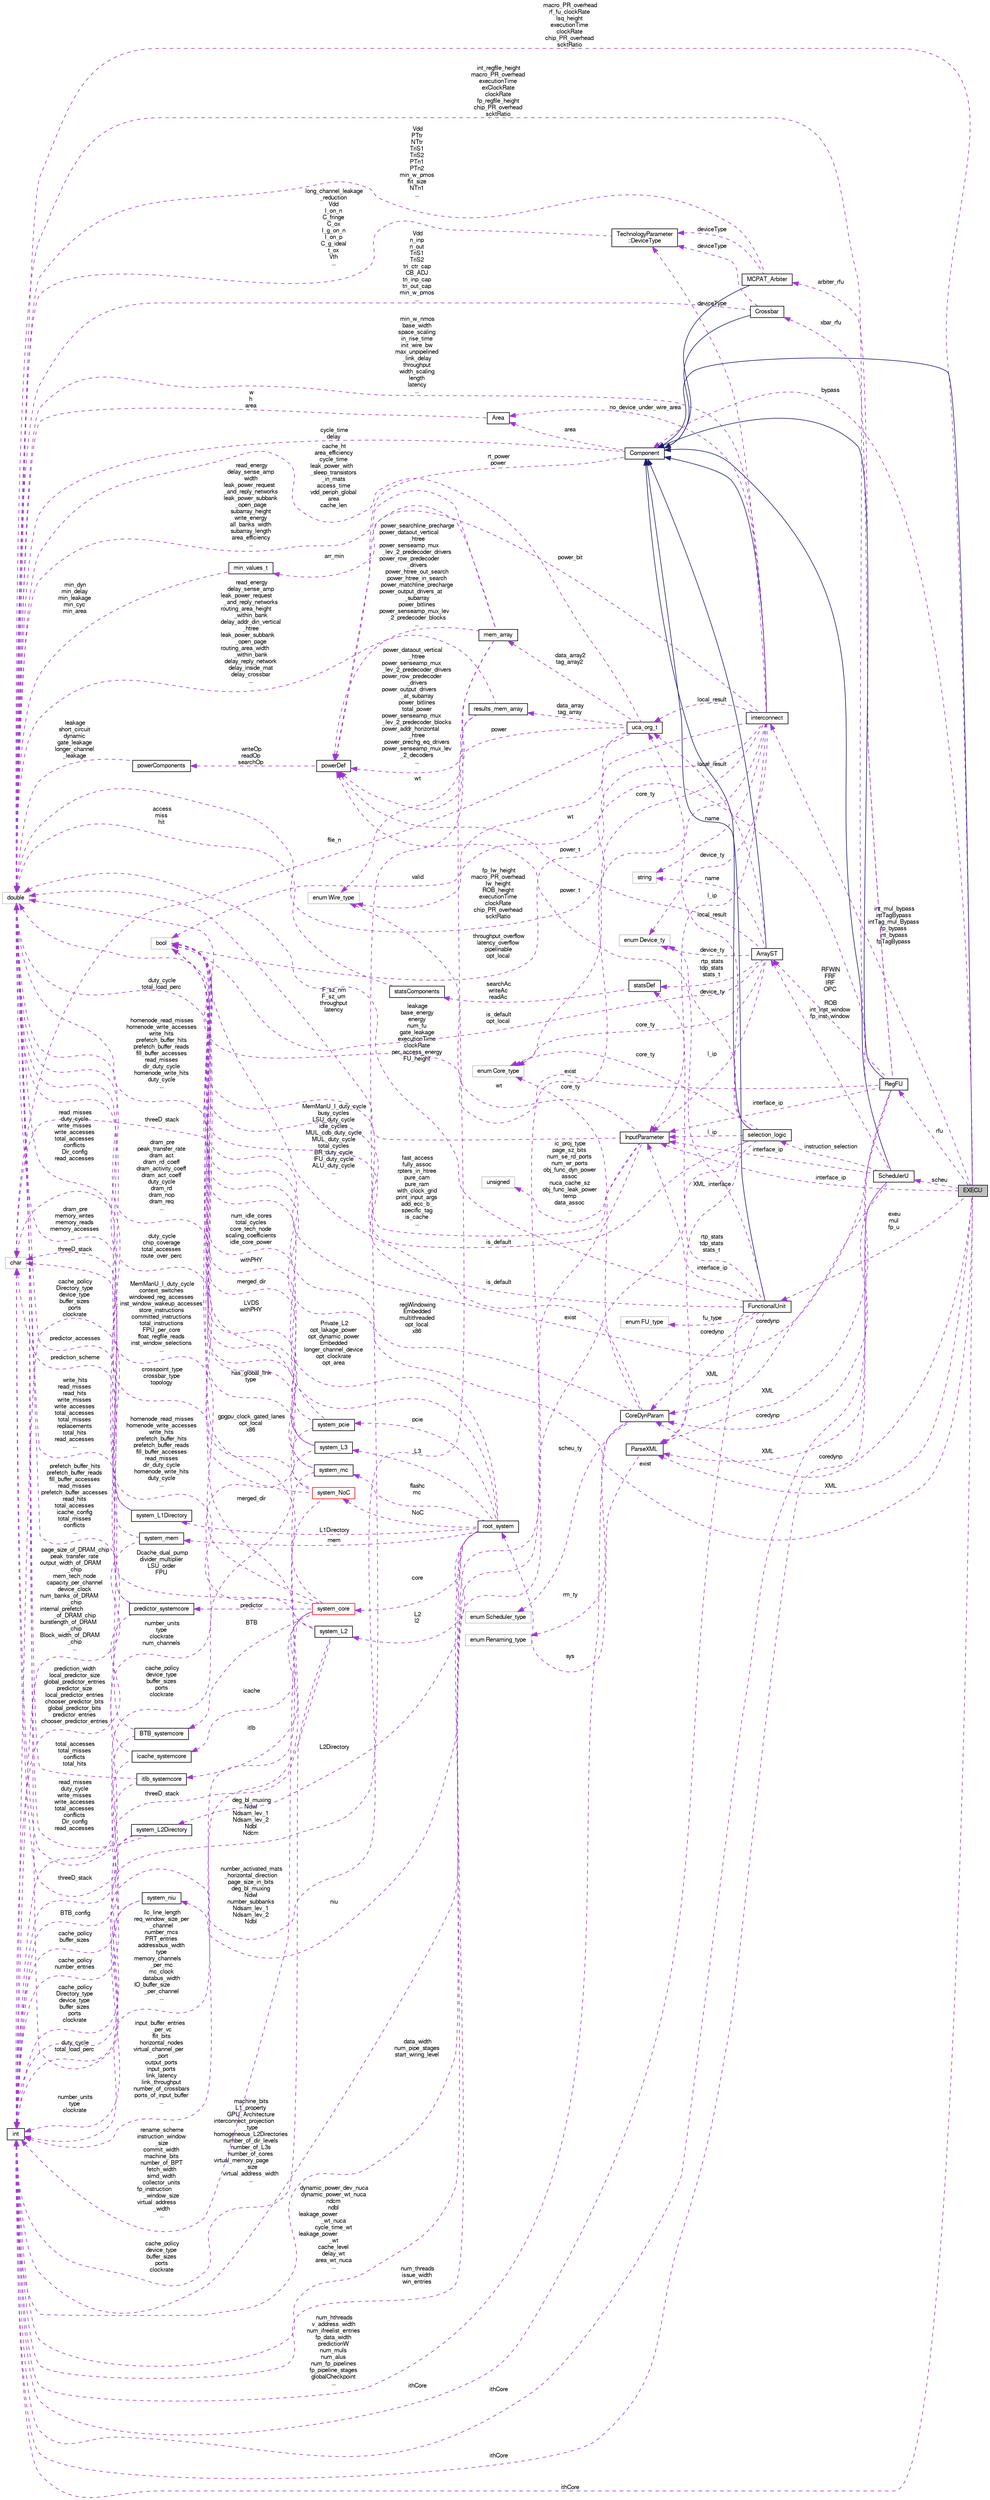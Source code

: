 digraph "EXECU"
{
  bgcolor="transparent";
  edge [fontname="FreeSans",fontsize="10",labelfontname="FreeSans",labelfontsize="10"];
  node [fontname="FreeSans",fontsize="10",shape=record];
  rankdir="LR";
  Node2 [label="EXECU",height=0.2,width=0.4,color="black", fillcolor="grey75", style="filled", fontcolor="black"];
  Node3 -> Node2 [dir="back",color="midnightblue",fontsize="10",style="solid",fontname="FreeSans"];
  Node3 [label="Component",height=0.2,width=0.4,color="black",URL="$classComponent.html"];
  Node4 -> Node3 [dir="back",color="darkorchid3",fontsize="10",style="dashed",label=" cycle_time\ndelay" ,fontname="FreeSans"];
  Node4 [label="double",height=0.2,width=0.4,color="grey75"];
  Node5 -> Node3 [dir="back",color="darkorchid3",fontsize="10",style="dashed",label=" rt_power\npower" ,fontname="FreeSans"];
  Node5 [label="powerDef",height=0.2,width=0.4,color="black",URL="$classpowerDef.html"];
  Node6 -> Node5 [dir="back",color="darkorchid3",fontsize="10",style="dashed",label=" writeOp\nreadOp\nsearchOp" ,fontname="FreeSans"];
  Node6 [label="powerComponents",height=0.2,width=0.4,color="black",URL="$classpowerComponents.html"];
  Node4 -> Node6 [dir="back",color="darkorchid3",fontsize="10",style="dashed",label=" leakage\nshort_circuit\ndynamic\ngate_leakage\nlonger_channel\l_leakage" ,fontname="FreeSans"];
  Node7 -> Node3 [dir="back",color="darkorchid3",fontsize="10",style="dashed",label=" area" ,fontname="FreeSans"];
  Node7 [label="Area",height=0.2,width=0.4,color="black",URL="$classArea.html"];
  Node4 -> Node7 [dir="back",color="darkorchid3",fontsize="10",style="dashed",label=" w\nh\narea" ,fontname="FreeSans"];
  Node8 -> Node2 [dir="back",color="darkorchid3",fontsize="10",style="dashed",label=" exeu\nmul\nfp_u" ,fontname="FreeSans"];
  Node8 [label="FunctionalUnit",height=0.2,width=0.4,color="black",URL="$classFunctionalUnit.html"];
  Node3 -> Node8 [dir="back",color="midnightblue",fontsize="10",style="solid",fontname="FreeSans"];
  Node4 -> Node8 [dir="back",color="darkorchid3",fontsize="10",style="dashed",label=" leakage\nbase_energy\nenergy\nnum_fu\ngate_leakage\nexecutionTime\nclockRate\nper_access_energy\nFU_height" ,fontname="FreeSans"];
  Node9 -> Node8 [dir="back",color="darkorchid3",fontsize="10",style="dashed",label=" coredynp" ,fontname="FreeSans"];
  Node9 [label="CoreDynParam",height=0.2,width=0.4,color="black",URL="$classCoreDynParam.html"];
  Node4 -> Node9 [dir="back",color="darkorchid3",fontsize="10",style="dashed",label=" MemManU_I_duty_cycle\nbusy_cycles\nLSU_duty_cycle\nidle_cycles\nMUL_cdb_duty_cycle\nMUL_duty_cycle\ntotal_cycles\nBR_duty_cycle\nIFU_duty_cycle\nALU_duty_cycle\n..." ,fontname="FreeSans"];
  Node10 -> Node9 [dir="back",color="darkorchid3",fontsize="10",style="dashed",label=" num_hthreads\nv_address_width\nnum_ifreelist_entries\nfp_data_width\npredictionW\nnum_muls\nnum_alus\nnum_fp_pipelines\nfp_pipeline_stages\nglobalCheckpoint\n..." ,fontname="FreeSans"];
  Node10 [label="int",height=0.2,width=0.4,color="black",URL="$classint.html"];
  Node11 -> Node9 [dir="back",color="darkorchid3",fontsize="10",style="dashed",label=" rm_ty" ,fontname="FreeSans"];
  Node11 [label="enum Renaming_type",height=0.2,width=0.4,color="grey75"];
  Node12 -> Node9 [dir="back",color="darkorchid3",fontsize="10",style="dashed",label=" regWindowing\nEmbedded\nmultithreaded\nopt_local\nx86" ,fontname="FreeSans"];
  Node12 [label="bool",height=0.2,width=0.4,color="grey75"];
  Node13 -> Node9 [dir="back",color="darkorchid3",fontsize="10",style="dashed",label=" scheu_ty" ,fontname="FreeSans"];
  Node13 [label="enum Scheduler_type",height=0.2,width=0.4,color="grey75"];
  Node14 -> Node9 [dir="back",color="darkorchid3",fontsize="10",style="dashed",label=" core_ty" ,fontname="FreeSans"];
  Node14 [label="enum Core_type",height=0.2,width=0.4,color="grey75"];
  Node5 -> Node8 [dir="back",color="darkorchid3",fontsize="10",style="dashed",label=" power_t" ,fontname="FreeSans"];
  Node15 -> Node8 [dir="back",color="darkorchid3",fontsize="10",style="dashed",label=" rtp_stats\ntdp_stats\nstats_t" ,fontname="FreeSans"];
  Node15 [label="statsDef",height=0.2,width=0.4,color="black",URL="$classstatsDef.html"];
  Node16 -> Node15 [dir="back",color="darkorchid3",fontsize="10",style="dashed",label=" searchAc\nwriteAc\nreadAc" ,fontname="FreeSans"];
  Node16 [label="statsComponents",height=0.2,width=0.4,color="black",URL="$classstatsComponents.html"];
  Node4 -> Node16 [dir="back",color="darkorchid3",fontsize="10",style="dashed",label=" access\nmiss\nhit" ,fontname="FreeSans"];
  Node17 -> Node8 [dir="back",color="darkorchid3",fontsize="10",style="dashed",label=" fu_type" ,fontname="FreeSans"];
  Node17 [label="enum FU_type",height=0.2,width=0.4,color="grey75"];
  Node10 -> Node8 [dir="back",color="darkorchid3",fontsize="10",style="dashed",label=" ithCore" ,fontname="FreeSans"];
  Node12 -> Node8 [dir="back",color="darkorchid3",fontsize="10",style="dashed",label=" is_default" ,fontname="FreeSans"];
  Node18 -> Node8 [dir="back",color="darkorchid3",fontsize="10",style="dashed",label=" interface_ip" ,fontname="FreeSans"];
  Node18 [label="InputParameter",height=0.2,width=0.4,color="black",URL="$classInputParameter.html"];
  Node4 -> Node18 [dir="back",color="darkorchid3",fontsize="10",style="dashed",label=" F_sz_nm\nF_sz_um\nthroughput\nlatency" ,fontname="FreeSans"];
  Node10 -> Node18 [dir="back",color="darkorchid3",fontsize="10",style="dashed",label=" dynamic_power_dev_nuca\ndynamic_power_wt_nuca\nndcm\nndbl\nleakage_power\l_wt_nuca\ncycle_time_wt\nleakage_power\l_wt\ncache_level\ndelay_wt\narea_wt_nuca\n..." ,fontname="FreeSans"];
  Node12 -> Node18 [dir="back",color="darkorchid3",fontsize="10",style="dashed",label=" fast_access\nfully_assoc\nrpters_in_htree\npure_cam\npure_ram\nwith_clock_grid\nprint_input_args\nadd_ecc_b_\nspecific_tag\nis_cache\n..." ,fontname="FreeSans"];
  Node19 -> Node18 [dir="back",color="darkorchid3",fontsize="10",style="dashed",label=" wt" ,fontname="FreeSans"];
  Node19 [label="enum Wire_type",height=0.2,width=0.4,color="grey75"];
  Node20 -> Node18 [dir="back",color="darkorchid3",fontsize="10",style="dashed",label=" ic_proj_type\npage_sz_bits\nnum_se_rd_ports\nnum_wr_ports\nobj_func_dyn_power\nassoc\nnuca_cache_sz\nobj_func_leak_power\ntemp\ndata_assoc\n..." ,fontname="FreeSans"];
  Node20 [label="unsigned",height=0.2,width=0.4,color="grey75"];
  Node21 -> Node8 [dir="back",color="darkorchid3",fontsize="10",style="dashed",label=" XML" ,fontname="FreeSans"];
  Node21 [label="ParseXML",height=0.2,width=0.4,color="black",URL="$classParseXML.html"];
  Node22 -> Node21 [dir="back",color="darkorchid3",fontsize="10",style="dashed",label=" sys" ,fontname="FreeSans"];
  Node22 [label="root_system",height=0.2,width=0.4,color="black",URL="$structroot__system.html"];
  Node23 -> Node22 [dir="back",color="darkorchid3",fontsize="10",style="dashed",label=" L2\nl2" ,fontname="FreeSans"];
  Node23 [label="system_L2",height=0.2,width=0.4,color="black",URL="$structsystem__L2.html"];
  Node4 -> Node23 [dir="back",color="darkorchid3",fontsize="10",style="dashed",label=" homenode_read_misses\nhomenode_write_accesses\nwrite_hits\nprefetch_buffer_hits\nprefetch_buffer_reads\nfill_buffer_accesses\nread_misses\ndir_duty_cycle\nhomenode_write_hits\nduty_cycle\n..." ,fontname="FreeSans"];
  Node24 -> Node23 [dir="back",color="darkorchid3",fontsize="10",style="dashed",label=" threeD_stack" ,fontname="FreeSans"];
  Node24 [label="char",height=0.2,width=0.4,color="grey75"];
  Node10 -> Node23 [dir="back",color="darkorchid3",fontsize="10",style="dashed",label=" cache_policy\ndevice_type\nbuffer_sizes\nports\nclockrate" ,fontname="FreeSans"];
  Node12 -> Node23 [dir="back",color="darkorchid3",fontsize="10",style="dashed",label=" merged_dir" ,fontname="FreeSans"];
  Node25 -> Node22 [dir="back",color="darkorchid3",fontsize="10",style="dashed",label=" L3" ,fontname="FreeSans"];
  Node25 [label="system_L3",height=0.2,width=0.4,color="black",URL="$structsystem__L3.html"];
  Node4 -> Node25 [dir="back",color="darkorchid3",fontsize="10",style="dashed",label=" homenode_read_misses\nhomenode_write_accesses\nwrite_hits\nprefetch_buffer_hits\nprefetch_buffer_reads\nfill_buffer_accesses\nread_misses\ndir_duty_cycle\nhomenode_write_hits\nduty_cycle\n..." ,fontname="FreeSans"];
  Node24 -> Node25 [dir="back",color="darkorchid3",fontsize="10",style="dashed",label=" threeD_stack" ,fontname="FreeSans"];
  Node10 -> Node25 [dir="back",color="darkorchid3",fontsize="10",style="dashed",label=" cache_policy\ndevice_type\nbuffer_sizes\nports\nclockrate" ,fontname="FreeSans"];
  Node12 -> Node25 [dir="back",color="darkorchid3",fontsize="10",style="dashed",label=" merged_dir" ,fontname="FreeSans"];
  Node4 -> Node22 [dir="back",color="darkorchid3",fontsize="10",style="dashed",label=" num_idle_cores\ntotal_cycles\ncore_tech_node\nscaling_coefficients\nidle_core_power" ,fontname="FreeSans"];
  Node26 -> Node22 [dir="back",color="darkorchid3",fontsize="10",style="dashed",label=" L2Directory" ,fontname="FreeSans"];
  Node26 [label="system_L2Directory",height=0.2,width=0.4,color="black",URL="$structsystem__L2Directory.html"];
  Node4 -> Node26 [dir="back",color="darkorchid3",fontsize="10",style="dashed",label=" read_misses\nduty_cycle\nwrite_misses\nwrite_accesses\ntotal_accesses\nconflicts\nDir_config\nread_accesses" ,fontname="FreeSans"];
  Node24 -> Node26 [dir="back",color="darkorchid3",fontsize="10",style="dashed",label=" threeD_stack" ,fontname="FreeSans"];
  Node10 -> Node26 [dir="back",color="darkorchid3",fontsize="10",style="dashed",label=" cache_policy\nDirectory_type\ndevice_type\nbuffer_sizes\nports\nclockrate" ,fontname="FreeSans"];
  Node27 -> Node22 [dir="back",color="darkorchid3",fontsize="10",style="dashed",label=" flashc\nmc" ,fontname="FreeSans"];
  Node27 [label="system_mc",height=0.2,width=0.4,color="black",URL="$structsystem__mc.html"];
  Node4 -> Node27 [dir="back",color="darkorchid3",fontsize="10",style="dashed",label=" dram_pre\npeak_transfer_rate\ndram_act\ndram_rd_coeff\ndram_activity_coeff\ndram_act_coeff\nduty_cycle\ndram_rd\ndram_nop\ndram_req\n..." ,fontname="FreeSans"];
  Node10 -> Node27 [dir="back",color="darkorchid3",fontsize="10",style="dashed",label=" llc_line_length\nreq_window_size_per\l_channel\nnumber_mcs\nPRT_entries\naddressbus_width\ntype\nmemory_channels\l_per_mc\nmc_clock\ndatabus_width\nIO_buffer_size\l_per_channel\n..." ,fontname="FreeSans"];
  Node12 -> Node27 [dir="back",color="darkorchid3",fontsize="10",style="dashed",label=" LVDS\nwithPHY" ,fontname="FreeSans"];
  Node28 -> Node22 [dir="back",color="darkorchid3",fontsize="10",style="dashed",label=" mem" ,fontname="FreeSans"];
  Node28 [label="system_mem",height=0.2,width=0.4,color="black",URL="$structsystem__mem.html"];
  Node4 -> Node28 [dir="back",color="darkorchid3",fontsize="10",style="dashed",label=" dram_pre\nmemory_writes\nmemory_reads\nmemory_accesses" ,fontname="FreeSans"];
  Node10 -> Node28 [dir="back",color="darkorchid3",fontsize="10",style="dashed",label=" page_size_of_DRAM_chip\npeak_transfer_rate\noutput_width_of_DRAM\l_chip\nmem_tech_node\ncapacity_per_channel\ndevice_clock\nnum_banks_of_DRAM\l_chip\ninternal_prefetch\l_of_DRAM_chip\nburstlength_of_DRAM\l_chip\nBlock_width_of_DRAM\l_chip\n..." ,fontname="FreeSans"];
  Node29 -> Node22 [dir="back",color="darkorchid3",fontsize="10",style="dashed",label=" L1Directory" ,fontname="FreeSans"];
  Node29 [label="system_L1Directory",height=0.2,width=0.4,color="black",URL="$structsystem__L1Directory.html"];
  Node4 -> Node29 [dir="back",color="darkorchid3",fontsize="10",style="dashed",label=" read_misses\nduty_cycle\nwrite_misses\nwrite_accesses\ntotal_accesses\nconflicts\nDir_config\nread_accesses" ,fontname="FreeSans"];
  Node24 -> Node29 [dir="back",color="darkorchid3",fontsize="10",style="dashed",label=" threeD_stack" ,fontname="FreeSans"];
  Node10 -> Node29 [dir="back",color="darkorchid3",fontsize="10",style="dashed",label=" cache_policy\nDirectory_type\ndevice_type\nbuffer_sizes\nports\nclockrate" ,fontname="FreeSans"];
  Node30 -> Node22 [dir="back",color="darkorchid3",fontsize="10",style="dashed",label=" niu" ,fontname="FreeSans"];
  Node30 [label="system_niu",height=0.2,width=0.4,color="black",URL="$structsystem__niu.html"];
  Node4 -> Node30 [dir="back",color="darkorchid3",fontsize="10",style="dashed",label=" duty_cycle\ntotal_load_perc" ,fontname="FreeSans"];
  Node10 -> Node30 [dir="back",color="darkorchid3",fontsize="10",style="dashed",label=" number_units\ntype\nclockrate" ,fontname="FreeSans"];
  Node31 -> Node22 [dir="back",color="darkorchid3",fontsize="10",style="dashed",label=" core" ,fontname="FreeSans"];
  Node31 [label="system_core",height=0.2,width=0.4,color="red",URL="$structsystem__core.html"];
  Node32 -> Node31 [dir="back",color="darkorchid3",fontsize="10",style="dashed",label=" predictor" ,fontname="FreeSans"];
  Node32 [label="predictor_systemcore",height=0.2,width=0.4,color="black",URL="$structpredictor__systemcore.html"];
  Node4 -> Node32 [dir="back",color="darkorchid3",fontsize="10",style="dashed",label=" predictor_accesses" ,fontname="FreeSans"];
  Node24 -> Node32 [dir="back",color="darkorchid3",fontsize="10",style="dashed",label=" prediction_scheme" ,fontname="FreeSans"];
  Node10 -> Node32 [dir="back",color="darkorchid3",fontsize="10",style="dashed",label=" prediction_width\nlocal_predictor_size\nglobal_predictor_entries\npredictor_size\nlocal_predictor_entries\nchooser_predictor_bits\nglobal_predictor_bits\npredictor_entries\nchooser_predictor_entries" ,fontname="FreeSans"];
  Node33 -> Node31 [dir="back",color="darkorchid3",fontsize="10",style="dashed",label=" BTB" ,fontname="FreeSans"];
  Node33 [label="BTB_systemcore",height=0.2,width=0.4,color="black",URL="$structBTB__systemcore.html"];
  Node4 -> Node33 [dir="back",color="darkorchid3",fontsize="10",style="dashed",label=" write_hits\nread_misses\nread_hits\nwrite_misses\nwrite_accesses\ntotal_accesses\ntotal_misses\nreplacements\ntotal_hits\nread_accesses\n..." ,fontname="FreeSans"];
  Node10 -> Node33 [dir="back",color="darkorchid3",fontsize="10",style="dashed",label=" BTB_config" ,fontname="FreeSans"];
  Node4 -> Node31 [dir="back",color="darkorchid3",fontsize="10",style="dashed",label=" MemManU_I_duty_cycle\ncontext_switches\nwindowed_reg_accesses\ninst_window_wakeup_accesses\nstore_instructions\ncommitted_instructions\ntotal_instructions\nFPU_per_core\nfloat_regfile_reads\ninst_window_selections\n..." ,fontname="FreeSans"];
  Node34 -> Node31 [dir="back",color="darkorchid3",fontsize="10",style="dashed",label=" itlb" ,fontname="FreeSans"];
  Node34 [label="itlb_systemcore",height=0.2,width=0.4,color="black",URL="$structitlb__systemcore.html"];
  Node4 -> Node34 [dir="back",color="darkorchid3",fontsize="10",style="dashed",label=" total_accesses\ntotal_misses\nconflicts\ntotal_hits" ,fontname="FreeSans"];
  Node10 -> Node34 [dir="back",color="darkorchid3",fontsize="10",style="dashed",label=" cache_policy\nnumber_entries" ,fontname="FreeSans"];
  Node35 -> Node31 [dir="back",color="darkorchid3",fontsize="10",style="dashed",label=" icache" ,fontname="FreeSans"];
  Node35 [label="icache_systemcore",height=0.2,width=0.4,color="black",URL="$structicache__systemcore.html"];
  Node4 -> Node35 [dir="back",color="darkorchid3",fontsize="10",style="dashed",label=" prefetch_buffer_hits\nprefetch_buffer_reads\nfill_buffer_accesses\nread_misses\nprefetch_buffer_accesses\nread_hits\ntotal_accesses\nicache_config\ntotal_misses\nconflicts\n..." ,fontname="FreeSans"];
  Node10 -> Node35 [dir="back",color="darkorchid3",fontsize="10",style="dashed",label=" cache_policy\nbuffer_sizes" ,fontname="FreeSans"];
  Node24 -> Node31 [dir="back",color="darkorchid3",fontsize="10",style="dashed",label=" Dcache_dual_pump\ndivider_multiplier\nLSU_order\nFPU" ,fontname="FreeSans"];
  Node10 -> Node31 [dir="back",color="darkorchid3",fontsize="10",style="dashed",label=" rename_scheme\ninstruction_window\l_size\ncommit_width\nmachine_bits\nnumber_of_BPT\nfetch_width\nsimd_width\ncollector_units\nfp_instruction\l_window_size\nvirtual_address\l_width\n..." ,fontname="FreeSans"];
  Node12 -> Node31 [dir="back",color="darkorchid3",fontsize="10",style="dashed",label=" gpgpu_clock_gated_lanes\nopt_local\nx86" ,fontname="FreeSans"];
  Node10 -> Node22 [dir="back",color="darkorchid3",fontsize="10",style="dashed",label=" machine_bits\nL1_property\nGPU_Architecture\ninterconnect_projection\l_type\nhomogeneous_L2Directories\nnumber_of_dir_levels\nnumber_of_L3s\nnumber_of_cores\nvirtual_memory_page\l_size\nvirtual_address_width\n..." ,fontname="FreeSans"];
  Node12 -> Node22 [dir="back",color="darkorchid3",fontsize="10",style="dashed",label=" Private_L2\nopt_lakage_power\nopt_dynamic_power\nEmbedded\nlonger_channel_device\nopt_clockrate\nopt_area" ,fontname="FreeSans"];
  Node38 -> Node22 [dir="back",color="darkorchid3",fontsize="10",style="dashed",label=" NoC" ,fontname="FreeSans"];
  Node38 [label="system_NoC",height=0.2,width=0.4,color="red",URL="$structsystem__NoC.html"];
  Node4 -> Node38 [dir="back",color="darkorchid3",fontsize="10",style="dashed",label=" duty_cycle\nchip_coverage\ntotal_accesses\nroute_over_perc" ,fontname="FreeSans"];
  Node24 -> Node38 [dir="back",color="darkorchid3",fontsize="10",style="dashed",label=" crosspoint_type\ncrossbar_type\ntopology" ,fontname="FreeSans"];
  Node10 -> Node38 [dir="back",color="darkorchid3",fontsize="10",style="dashed",label=" input_buffer_entries\l_per_vc\nflit_bits\nhorizontal_nodes\nvirtual_channel_per\l_port\noutput_ports\ninput_ports\nlink_latency\nlink_throughput\nnumber_of_crossbars\nports_of_input_buffer\n..." ,fontname="FreeSans"];
  Node12 -> Node38 [dir="back",color="darkorchid3",fontsize="10",style="dashed",label=" has_global_link\ntype" ,fontname="FreeSans"];
  Node40 -> Node22 [dir="back",color="darkorchid3",fontsize="10",style="dashed",label=" pcie" ,fontname="FreeSans"];
  Node40 [label="system_pcie",height=0.2,width=0.4,color="black",URL="$structsystem__pcie.html"];
  Node4 -> Node40 [dir="back",color="darkorchid3",fontsize="10",style="dashed",label=" duty_cycle\ntotal_load_perc" ,fontname="FreeSans"];
  Node10 -> Node40 [dir="back",color="darkorchid3",fontsize="10",style="dashed",label=" number_units\ntype\nclockrate\nnum_channels" ,fontname="FreeSans"];
  Node12 -> Node40 [dir="back",color="darkorchid3",fontsize="10",style="dashed",label=" withPHY" ,fontname="FreeSans"];
  Node4 -> Node2 [dir="back",color="darkorchid3",fontsize="10",style="dashed",label=" macro_PR_overhead\nrf_fu_clockRate\nlsq_height\nexecutionTime\nclockRate\nchip_PR_overhead\nscktRatio" ,fontname="FreeSans"];
  Node41 -> Node2 [dir="back",color="darkorchid3",fontsize="10",style="dashed",label=" scheu" ,fontname="FreeSans"];
  Node41 [label="SchedulerU",height=0.2,width=0.4,color="black",URL="$classSchedulerU.html"];
  Node3 -> Node41 [dir="back",color="midnightblue",fontsize="10",style="solid",fontname="FreeSans"];
  Node4 -> Node41 [dir="back",color="darkorchid3",fontsize="10",style="dashed",label=" fp_Iw_height\nmacro_PR_overhead\nIw_height\nROB_height\nexecutionTime\nclockRate\nchip_PR_overhead\nscktRatio" ,fontname="FreeSans"];
  Node42 -> Node41 [dir="back",color="darkorchid3",fontsize="10",style="dashed",label=" ROB\nint_inst_window\nfp_inst_window" ,fontname="FreeSans"];
  Node42 [label="ArrayST",height=0.2,width=0.4,color="black",URL="$classArrayST.html"];
  Node3 -> Node42 [dir="back",color="midnightblue",fontsize="10",style="solid",fontname="FreeSans"];
  Node43 -> Node42 [dir="back",color="darkorchid3",fontsize="10",style="dashed",label=" device_ty" ,fontname="FreeSans"];
  Node43 [label="enum Device_ty",height=0.2,width=0.4,color="grey75"];
  Node5 -> Node42 [dir="back",color="darkorchid3",fontsize="10",style="dashed",label=" power_t" ,fontname="FreeSans"];
  Node44 -> Node42 [dir="back",color="darkorchid3",fontsize="10",style="dashed",label=" local_result" ,fontname="FreeSans"];
  Node44 [label="uca_org_t",height=0.2,width=0.4,color="black",URL="$classuca__org__t.html"];
  Node4 -> Node44 [dir="back",color="darkorchid3",fontsize="10",style="dashed",label=" cache_ht\narea_efficiency\ncycle_time\nleak_power_with\l_sleep_transistors\l_in_mats\naccess_time\nvdd_periph_global\narea\ncache_len" ,fontname="FreeSans"];
  Node24 -> Node44 [dir="back",color="darkorchid3",fontsize="10",style="dashed",label=" file_n" ,fontname="FreeSans"];
  Node5 -> Node44 [dir="back",color="darkorchid3",fontsize="10",style="dashed",label=" power" ,fontname="FreeSans"];
  Node45 -> Node44 [dir="back",color="darkorchid3",fontsize="10",style="dashed",label=" data_array2\ntag_array2" ,fontname="FreeSans"];
  Node45 [label="mem_array",height=0.2,width=0.4,color="black",URL="$classmem__array.html"];
  Node4 -> Node45 [dir="back",color="darkorchid3",fontsize="10",style="dashed",label=" read_energy\ndelay_sense_amp\nwidth\nleak_power_request\l_and_reply_networks\nleak_power_subbank\l_open_page\nsubarray_height\nwrite_energy\nall_banks_width\nsubarray_length\narea_efficiency\n..." ,fontname="FreeSans"];
  Node46 -> Node45 [dir="back",color="darkorchid3",fontsize="10",style="dashed",label=" arr_min" ,fontname="FreeSans"];
  Node46 [label="min_values_t",height=0.2,width=0.4,color="black",URL="$classmin__values__t.html"];
  Node4 -> Node46 [dir="back",color="darkorchid3",fontsize="10",style="dashed",label=" min_dyn\nmin_delay\nmin_leakage\nmin_cyc\nmin_area" ,fontname="FreeSans"];
  Node5 -> Node45 [dir="back",color="darkorchid3",fontsize="10",style="dashed",label=" power_searchline_precharge\npower_dataout_vertical\l_htree\npower_senseamp_mux\l_lev_2_predecoder_drivers\npower_row_predecoder\l_drivers\npower_htree_out_search\npower_htree_in_search\npower_matchline_precharge\npower_output_drivers_at\l_subarray\npower_bitlines\npower_senseamp_mux_lev\l_2_predecoder_blocks\n..." ,fontname="FreeSans"];
  Node10 -> Node45 [dir="back",color="darkorchid3",fontsize="10",style="dashed",label=" deg_bl_muxing\nNdwl\nNdsam_lev_1\nNdsam_lev_2\nNdbl\nNdcm" ,fontname="FreeSans"];
  Node19 -> Node45 [dir="back",color="darkorchid3",fontsize="10",style="dashed",label=" wt" ,fontname="FreeSans"];
  Node47 -> Node44 [dir="back",color="darkorchid3",fontsize="10",style="dashed",label=" data_array\ntag_array" ,fontname="FreeSans"];
  Node47 [label="results_mem_array",height=0.2,width=0.4,color="black",URL="$structresults__mem__array.html"];
  Node4 -> Node47 [dir="back",color="darkorchid3",fontsize="10",style="dashed",label=" read_energy\ndelay_sense_amp\nleak_power_request\l_and_reply_networks\nrouting_area_height\l_within_bank\ndelay_addr_din_vertical\l_htree\nleak_power_subbank\l_open_page\nrouting_area_width\l_within_bank\ndelay_reply_network\ndelay_inside_mat\ndelay_crossbar\n..." ,fontname="FreeSans"];
  Node5 -> Node47 [dir="back",color="darkorchid3",fontsize="10",style="dashed",label=" power_dataout_vertical\l_htree\npower_senseamp_mux\l_lev_2_predecoder_drivers\npower_row_predecoder\l_drivers\npower_output_drivers\l_at_subarray\npower_bitlines\ntotal_power\npower_senseamp_mux\l_lev_2_predecoder_blocks\npower_addr_horizontal\l_htree\npower_prechg_eq_drivers\npower_senseamp_mux_lev\l_2_decoders\n..." ,fontname="FreeSans"];
  Node10 -> Node47 [dir="back",color="darkorchid3",fontsize="10",style="dashed",label=" number_activated_mats\l_horizontal_direction\npage_size_in_bits\ndeg_bl_muxing\nNdwl\nnumber_subbanks\nNdsam_lev_1\nNdsam_lev_2\nNdbl" ,fontname="FreeSans"];
  Node12 -> Node44 [dir="back",color="darkorchid3",fontsize="10",style="dashed",label=" valid" ,fontname="FreeSans"];
  Node15 -> Node42 [dir="back",color="darkorchid3",fontsize="10",style="dashed",label=" rtp_stats\ntdp_stats\nstats_t" ,fontname="FreeSans"];
  Node12 -> Node42 [dir="back",color="darkorchid3",fontsize="10",style="dashed",label=" is_default\nopt_local" ,fontname="FreeSans"];
  Node48 -> Node42 [dir="back",color="darkorchid3",fontsize="10",style="dashed",label=" name" ,fontname="FreeSans"];
  Node48 [label="string",height=0.2,width=0.4,color="grey75"];
  Node18 -> Node42 [dir="back",color="darkorchid3",fontsize="10",style="dashed",label=" l_ip" ,fontname="FreeSans"];
  Node14 -> Node42 [dir="back",color="darkorchid3",fontsize="10",style="dashed",label=" core_ty" ,fontname="FreeSans"];
  Node9 -> Node41 [dir="back",color="darkorchid3",fontsize="10",style="dashed",label=" coredynp" ,fontname="FreeSans"];
  Node10 -> Node41 [dir="back",color="darkorchid3",fontsize="10",style="dashed",label=" ithCore" ,fontname="FreeSans"];
  Node12 -> Node41 [dir="back",color="darkorchid3",fontsize="10",style="dashed",label=" exist" ,fontname="FreeSans"];
  Node18 -> Node41 [dir="back",color="darkorchid3",fontsize="10",style="dashed",label=" interface_ip" ,fontname="FreeSans"];
  Node49 -> Node41 [dir="back",color="darkorchid3",fontsize="10",style="dashed",label=" instruction_selection" ,fontname="FreeSans"];
  Node49 [label="selection_logic",height=0.2,width=0.4,color="black",URL="$classselection__logic.html"];
  Node3 -> Node49 [dir="back",color="midnightblue",fontsize="10",style="solid",fontname="FreeSans"];
  Node43 -> Node49 [dir="back",color="darkorchid3",fontsize="10",style="dashed",label=" device_ty" ,fontname="FreeSans"];
  Node44 -> Node49 [dir="back",color="darkorchid3",fontsize="10",style="dashed",label=" local_result" ,fontname="FreeSans"];
  Node10 -> Node49 [dir="back",color="darkorchid3",fontsize="10",style="dashed",label=" num_threads\nissue_width\nwin_entries" ,fontname="FreeSans"];
  Node12 -> Node49 [dir="back",color="darkorchid3",fontsize="10",style="dashed",label=" is_default" ,fontname="FreeSans"];
  Node18 -> Node49 [dir="back",color="darkorchid3",fontsize="10",style="dashed",label=" l_ip" ,fontname="FreeSans"];
  Node21 -> Node49 [dir="back",color="darkorchid3",fontsize="10",style="dashed",label=" XML_interface" ,fontname="FreeSans"];
  Node14 -> Node49 [dir="back",color="darkorchid3",fontsize="10",style="dashed",label=" core_ty" ,fontname="FreeSans"];
  Node21 -> Node41 [dir="back",color="darkorchid3",fontsize="10",style="dashed",label=" XML" ,fontname="FreeSans"];
  Node9 -> Node2 [dir="back",color="darkorchid3",fontsize="10",style="dashed",label=" coredynp" ,fontname="FreeSans"];
  Node3 -> Node2 [dir="back",color="darkorchid3",fontsize="10",style="dashed",label=" bypass" ,fontname="FreeSans"];
  Node50 -> Node2 [dir="back",color="darkorchid3",fontsize="10",style="dashed",label=" int_mul_bypass\nintTagBypass\nintTag_mul_Bypass\nfp_bypass\nint_bypass\nfpTagBypass" ,fontname="FreeSans"];
  Node50 [label="interconnect",height=0.2,width=0.4,color="black",URL="$classinterconnect.html"];
  Node3 -> Node50 [dir="back",color="midnightblue",fontsize="10",style="solid",fontname="FreeSans"];
  Node4 -> Node50 [dir="back",color="darkorchid3",fontsize="10",style="dashed",label=" min_w_nmos\nbase_width\nspace_scaling\nin_rise_time\ninit_wire_bw\nmax_unpipelined\l_link_delay\nthroughput\nwidth_scaling\nlength\nlatency\n..." ,fontname="FreeSans"];
  Node48 -> Node50 [dir="back",color="darkorchid3",fontsize="10",style="dashed",label=" name" ,fontname="FreeSans"];
  Node43 -> Node50 [dir="back",color="darkorchid3",fontsize="10",style="dashed",label=" device_ty" ,fontname="FreeSans"];
  Node5 -> Node50 [dir="back",color="darkorchid3",fontsize="10",style="dashed",label=" power_bit" ,fontname="FreeSans"];
  Node44 -> Node50 [dir="back",color="darkorchid3",fontsize="10",style="dashed",label=" local_result" ,fontname="FreeSans"];
  Node10 -> Node50 [dir="back",color="darkorchid3",fontsize="10",style="dashed",label=" data_width\nnum_pipe_stages\nstart_wiring_level" ,fontname="FreeSans"];
  Node12 -> Node50 [dir="back",color="darkorchid3",fontsize="10",style="dashed",label=" throughput_overflow\nlatency_overflow\npipelinable\nopt_local" ,fontname="FreeSans"];
  Node7 -> Node50 [dir="back",color="darkorchid3",fontsize="10",style="dashed",label=" no_device_under_wire_area" ,fontname="FreeSans"];
  Node19 -> Node50 [dir="back",color="darkorchid3",fontsize="10",style="dashed",label=" wt" ,fontname="FreeSans"];
  Node18 -> Node50 [dir="back",color="darkorchid3",fontsize="10",style="dashed",label=" l_ip" ,fontname="FreeSans"];
  Node51 -> Node50 [dir="back",color="darkorchid3",fontsize="10",style="dashed",label=" deviceType" ,fontname="FreeSans"];
  Node51 [label="TechnologyParameter\l::DeviceType",height=0.2,width=0.4,color="black",URL="$classTechnologyParameter_1_1DeviceType.html"];
  Node4 -> Node51 [dir="back",color="darkorchid3",fontsize="10",style="dashed",label=" long_channel_leakage\l_reduction\nVdd\nI_on_n\nC_fringe\nC_ox\nI_g_on_n\nI_on_p\nC_g_ideal\nt_ox\nVth\n..." ,fontname="FreeSans"];
  Node14 -> Node50 [dir="back",color="darkorchid3",fontsize="10",style="dashed",label=" core_ty" ,fontname="FreeSans"];
  Node10 -> Node2 [dir="back",color="darkorchid3",fontsize="10",style="dashed",label=" ithCore" ,fontname="FreeSans"];
  Node12 -> Node2 [dir="back",color="darkorchid3",fontsize="10",style="dashed",label=" exist" ,fontname="FreeSans"];
  Node18 -> Node2 [dir="back",color="darkorchid3",fontsize="10",style="dashed",label=" interface_ip" ,fontname="FreeSans"];
  Node21 -> Node2 [dir="back",color="darkorchid3",fontsize="10",style="dashed",label=" XML" ,fontname="FreeSans"];
  Node52 -> Node2 [dir="back",color="darkorchid3",fontsize="10",style="dashed",label=" rfu" ,fontname="FreeSans"];
  Node52 [label="RegFU",height=0.2,width=0.4,color="black",URL="$classRegFU.html"];
  Node3 -> Node52 [dir="back",color="midnightblue",fontsize="10",style="solid",fontname="FreeSans"];
  Node4 -> Node52 [dir="back",color="darkorchid3",fontsize="10",style="dashed",label=" int_regfile_height\nmacro_PR_overhead\nexecutionTime\nexClockRate\nclockRate\nfp_regfile_height\nchip_PR_overhead\nscktRatio" ,fontname="FreeSans"];
  Node42 -> Node52 [dir="back",color="darkorchid3",fontsize="10",style="dashed",label=" RFWIN\nFRF\nIRF\nOPC" ,fontname="FreeSans"];
  Node9 -> Node52 [dir="back",color="darkorchid3",fontsize="10",style="dashed",label=" coredynp" ,fontname="FreeSans"];
  Node53 -> Node52 [dir="back",color="darkorchid3",fontsize="10",style="dashed",label=" arbiter_rfu" ,fontname="FreeSans"];
  Node53 [label="MCPAT_Arbiter",height=0.2,width=0.4,color="black",URL="$classMCPAT__Arbiter.html"];
  Node3 -> Node53 [dir="back",color="midnightblue",fontsize="10",style="solid",fontname="FreeSans"];
  Node4 -> Node53 [dir="back",color="darkorchid3",fontsize="10",style="dashed",label=" Vdd\nPTtr\nNTtr\nTriS1\nTriS2\nPTn1\nPTn2\nmin_w_pmos\nflit_size\nNTn1\n..." ,fontname="FreeSans"];
  Node51 -> Node53 [dir="back",color="darkorchid3",fontsize="10",style="dashed",label=" deviceType" ,fontname="FreeSans"];
  Node10 -> Node52 [dir="back",color="darkorchid3",fontsize="10",style="dashed",label=" ithCore" ,fontname="FreeSans"];
  Node12 -> Node52 [dir="back",color="darkorchid3",fontsize="10",style="dashed",label=" exist" ,fontname="FreeSans"];
  Node18 -> Node52 [dir="back",color="darkorchid3",fontsize="10",style="dashed",label=" interface_ip" ,fontname="FreeSans"];
  Node21 -> Node52 [dir="back",color="darkorchid3",fontsize="10",style="dashed",label=" XML" ,fontname="FreeSans"];
  Node54 -> Node52 [dir="back",color="darkorchid3",fontsize="10",style="dashed",label=" xbar_rfu" ,fontname="FreeSans"];
  Node54 [label="Crossbar",height=0.2,width=0.4,color="black",URL="$classCrossbar.html"];
  Node3 -> Node54 [dir="back",color="midnightblue",fontsize="10",style="solid",fontname="FreeSans"];
  Node4 -> Node54 [dir="back",color="darkorchid3",fontsize="10",style="dashed",label=" Vdd\nn_inp\nn_out\nTriS1\nTriS2\ntri_ctr_cap\nCB_ADJ\ntri_inp_cap\ntri_out_cap\nmin_w_pmos\n..." ,fontname="FreeSans"];
  Node51 -> Node54 [dir="back",color="darkorchid3",fontsize="10",style="dashed",label=" deviceType" ,fontname="FreeSans"];
}
